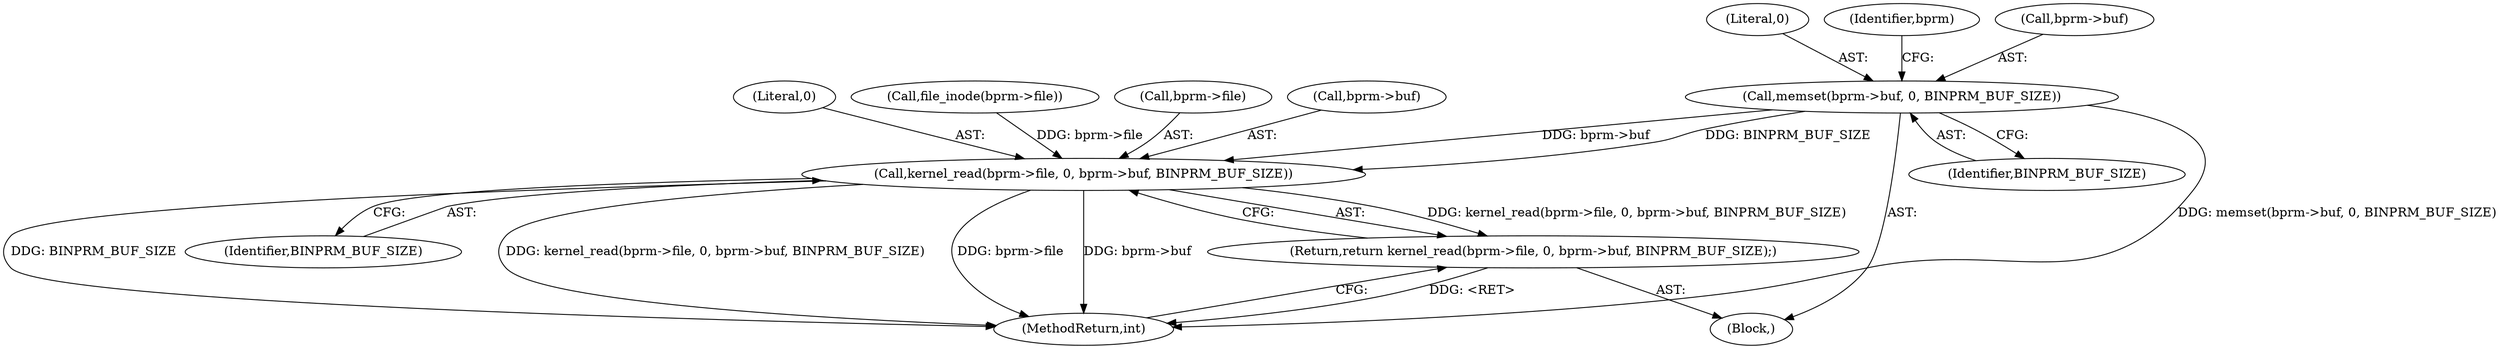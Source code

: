 digraph "0_linux_8b01fc86b9f425899f8a3a8fc1c47d73c2c20543@API" {
"1000231" [label="(Call,memset(bprm->buf, 0, BINPRM_BUF_SIZE))"];
"1000238" [label="(Call,kernel_read(bprm->file, 0, bprm->buf, BINPRM_BUF_SIZE))"];
"1000237" [label="(Return,return kernel_read(bprm->file, 0, bprm->buf, BINPRM_BUF_SIZE);)"];
"1000247" [label="(MethodReturn,int)"];
"1000235" [label="(Literal,0)"];
"1000240" [label="(Identifier,bprm)"];
"1000231" [label="(Call,memset(bprm->buf, 0, BINPRM_BUF_SIZE))"];
"1000237" [label="(Return,return kernel_read(bprm->file, 0, bprm->buf, BINPRM_BUF_SIZE);)"];
"1000238" [label="(Call,kernel_read(bprm->file, 0, bprm->buf, BINPRM_BUF_SIZE))"];
"1000232" [label="(Call,bprm->buf)"];
"1000242" [label="(Literal,0)"];
"1000246" [label="(Identifier,BINPRM_BUF_SIZE)"];
"1000236" [label="(Identifier,BINPRM_BUF_SIZE)"];
"1000111" [label="(Call,file_inode(bprm->file))"];
"1000239" [label="(Call,bprm->file)"];
"1000243" [label="(Call,bprm->buf)"];
"1000107" [label="(Block,)"];
"1000231" -> "1000107"  [label="AST: "];
"1000231" -> "1000236"  [label="CFG: "];
"1000232" -> "1000231"  [label="AST: "];
"1000235" -> "1000231"  [label="AST: "];
"1000236" -> "1000231"  [label="AST: "];
"1000240" -> "1000231"  [label="CFG: "];
"1000231" -> "1000247"  [label="DDG: memset(bprm->buf, 0, BINPRM_BUF_SIZE)"];
"1000231" -> "1000238"  [label="DDG: bprm->buf"];
"1000231" -> "1000238"  [label="DDG: BINPRM_BUF_SIZE"];
"1000238" -> "1000237"  [label="AST: "];
"1000238" -> "1000246"  [label="CFG: "];
"1000239" -> "1000238"  [label="AST: "];
"1000242" -> "1000238"  [label="AST: "];
"1000243" -> "1000238"  [label="AST: "];
"1000246" -> "1000238"  [label="AST: "];
"1000237" -> "1000238"  [label="CFG: "];
"1000238" -> "1000247"  [label="DDG: kernel_read(bprm->file, 0, bprm->buf, BINPRM_BUF_SIZE)"];
"1000238" -> "1000247"  [label="DDG: bprm->file"];
"1000238" -> "1000247"  [label="DDG: BINPRM_BUF_SIZE"];
"1000238" -> "1000247"  [label="DDG: bprm->buf"];
"1000238" -> "1000237"  [label="DDG: kernel_read(bprm->file, 0, bprm->buf, BINPRM_BUF_SIZE)"];
"1000111" -> "1000238"  [label="DDG: bprm->file"];
"1000237" -> "1000107"  [label="AST: "];
"1000247" -> "1000237"  [label="CFG: "];
"1000237" -> "1000247"  [label="DDG: <RET>"];
}
